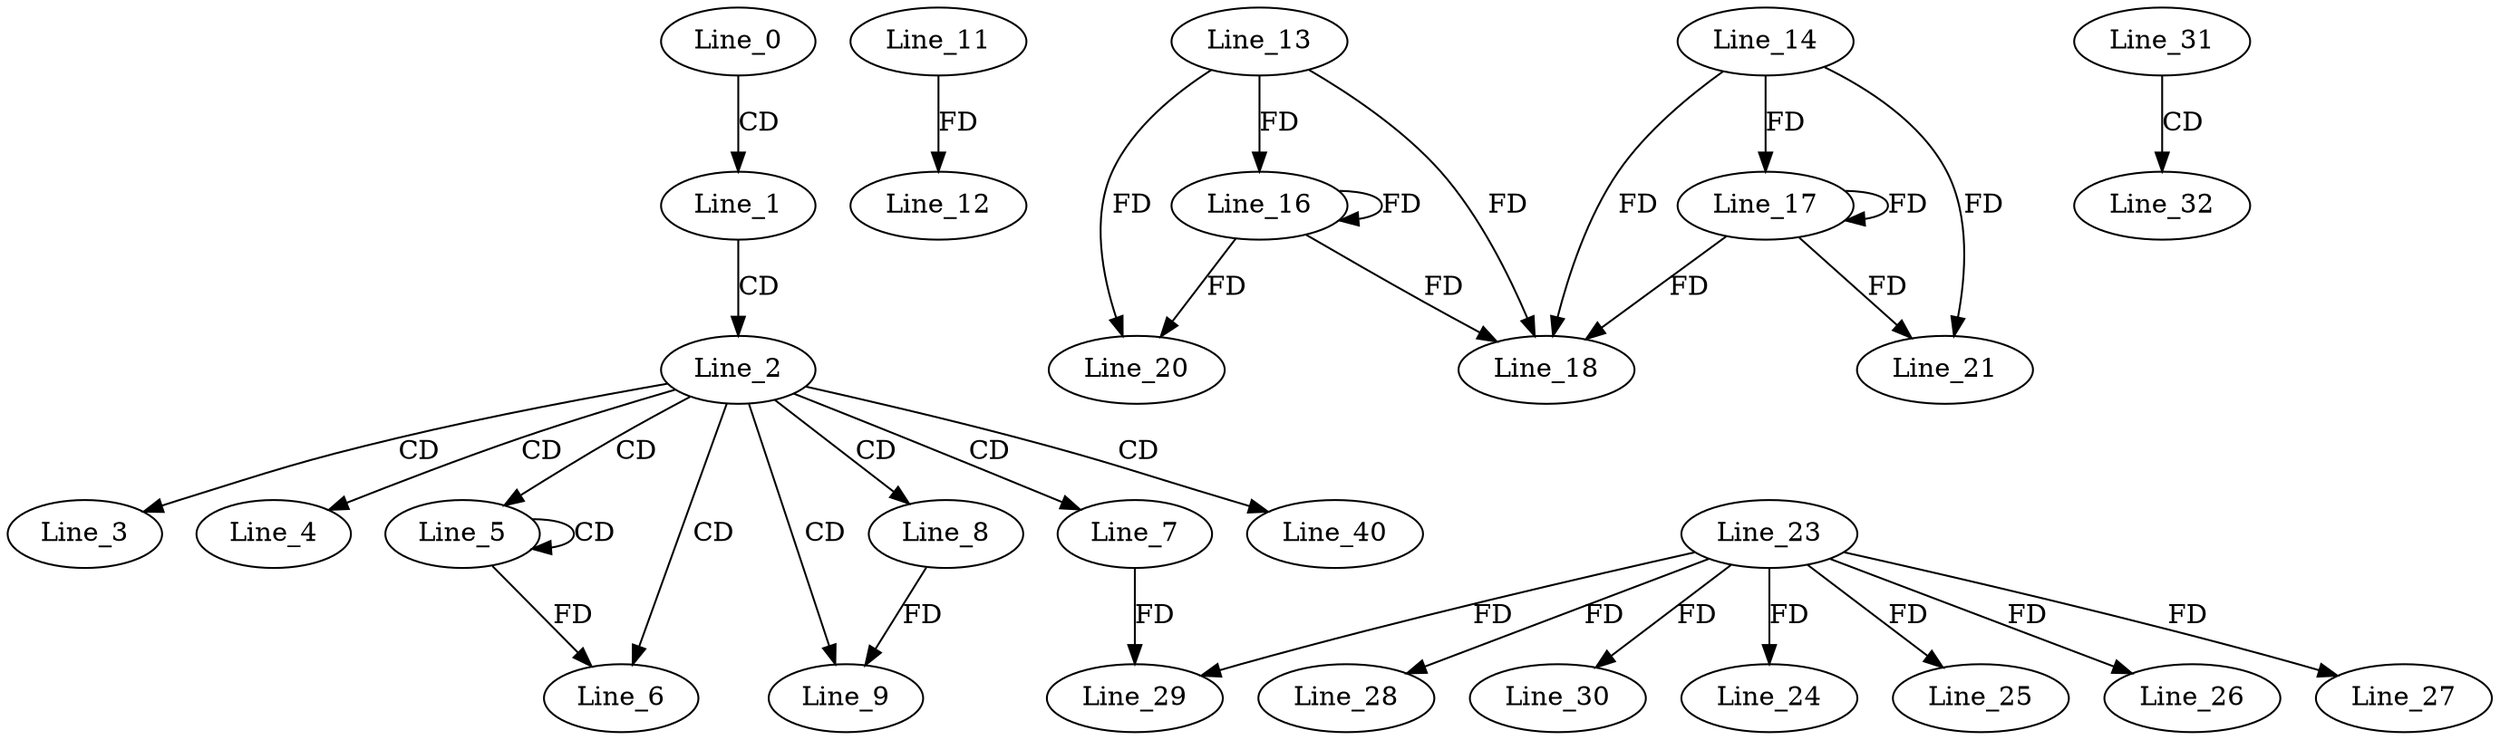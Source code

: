 digraph G {
  Line_0;
  Line_1;
  Line_2;
  Line_3;
  Line_4;
  Line_5;
  Line_5;
  Line_6;
  Line_7;
  Line_8;
  Line_9;
  Line_11;
  Line_12;
  Line_13;
  Line_16;
  Line_16;
  Line_14;
  Line_17;
  Line_17;
  Line_18;
  Line_18;
  Line_20;
  Line_21;
  Line_23;
  Line_24;
  Line_25;
  Line_26;
  Line_27;
  Line_28;
  Line_29;
  Line_30;
  Line_31;
  Line_32;
  Line_40;
  Line_0 -> Line_1 [ label="CD" ];
  Line_1 -> Line_2 [ label="CD" ];
  Line_2 -> Line_3 [ label="CD" ];
  Line_2 -> Line_4 [ label="CD" ];
  Line_2 -> Line_5 [ label="CD" ];
  Line_5 -> Line_5 [ label="CD" ];
  Line_2 -> Line_6 [ label="CD" ];
  Line_5 -> Line_6 [ label="FD" ];
  Line_2 -> Line_7 [ label="CD" ];
  Line_2 -> Line_8 [ label="CD" ];
  Line_2 -> Line_9 [ label="CD" ];
  Line_8 -> Line_9 [ label="FD" ];
  Line_11 -> Line_12 [ label="FD" ];
  Line_13 -> Line_16 [ label="FD" ];
  Line_16 -> Line_16 [ label="FD" ];
  Line_14 -> Line_17 [ label="FD" ];
  Line_17 -> Line_17 [ label="FD" ];
  Line_14 -> Line_18 [ label="FD" ];
  Line_17 -> Line_18 [ label="FD" ];
  Line_13 -> Line_18 [ label="FD" ];
  Line_16 -> Line_18 [ label="FD" ];
  Line_13 -> Line_20 [ label="FD" ];
  Line_16 -> Line_20 [ label="FD" ];
  Line_14 -> Line_21 [ label="FD" ];
  Line_17 -> Line_21 [ label="FD" ];
  Line_23 -> Line_24 [ label="FD" ];
  Line_23 -> Line_25 [ label="FD" ];
  Line_23 -> Line_26 [ label="FD" ];
  Line_23 -> Line_27 [ label="FD" ];
  Line_23 -> Line_28 [ label="FD" ];
  Line_23 -> Line_29 [ label="FD" ];
  Line_7 -> Line_29 [ label="FD" ];
  Line_23 -> Line_30 [ label="FD" ];
  Line_31 -> Line_32 [ label="CD" ];
  Line_2 -> Line_40 [ label="CD" ];
}
